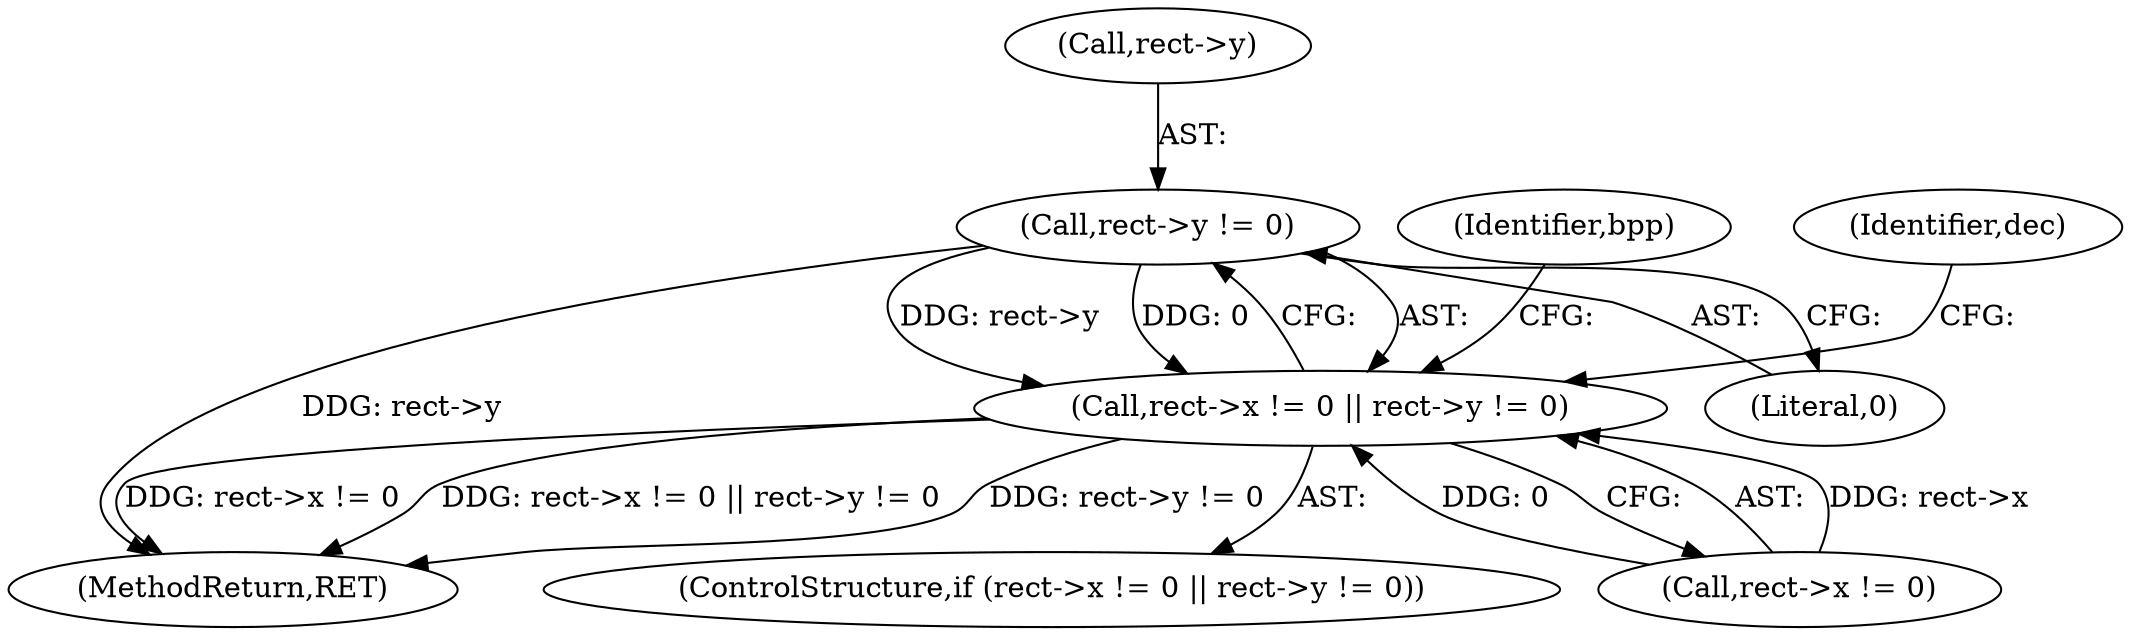 digraph "0_gstreamer_4cb1bcf1422bbcd79c0f683edb7ee85e3f7a31fe_0@pointer" {
"1000168" [label="(Call,rect->y != 0)"];
"1000162" [label="(Call,rect->x != 0 || rect->y != 0)"];
"1000168" [label="(Call,rect->y != 0)"];
"1000169" [label="(Call,rect->y)"];
"1000180" [label="(Identifier,bpp)"];
"1000161" [label="(ControlStructure,if (rect->x != 0 || rect->y != 0))"];
"1000175" [label="(Identifier,dec)"];
"1000519" [label="(MethodReturn,RET)"];
"1000163" [label="(Call,rect->x != 0)"];
"1000162" [label="(Call,rect->x != 0 || rect->y != 0)"];
"1000172" [label="(Literal,0)"];
"1000168" -> "1000162"  [label="AST: "];
"1000168" -> "1000172"  [label="CFG: "];
"1000169" -> "1000168"  [label="AST: "];
"1000172" -> "1000168"  [label="AST: "];
"1000162" -> "1000168"  [label="CFG: "];
"1000168" -> "1000519"  [label="DDG: rect->y"];
"1000168" -> "1000162"  [label="DDG: rect->y"];
"1000168" -> "1000162"  [label="DDG: 0"];
"1000162" -> "1000161"  [label="AST: "];
"1000162" -> "1000163"  [label="CFG: "];
"1000163" -> "1000162"  [label="AST: "];
"1000175" -> "1000162"  [label="CFG: "];
"1000180" -> "1000162"  [label="CFG: "];
"1000162" -> "1000519"  [label="DDG: rect->y != 0"];
"1000162" -> "1000519"  [label="DDG: rect->x != 0"];
"1000162" -> "1000519"  [label="DDG: rect->x != 0 || rect->y != 0"];
"1000163" -> "1000162"  [label="DDG: rect->x"];
"1000163" -> "1000162"  [label="DDG: 0"];
}
